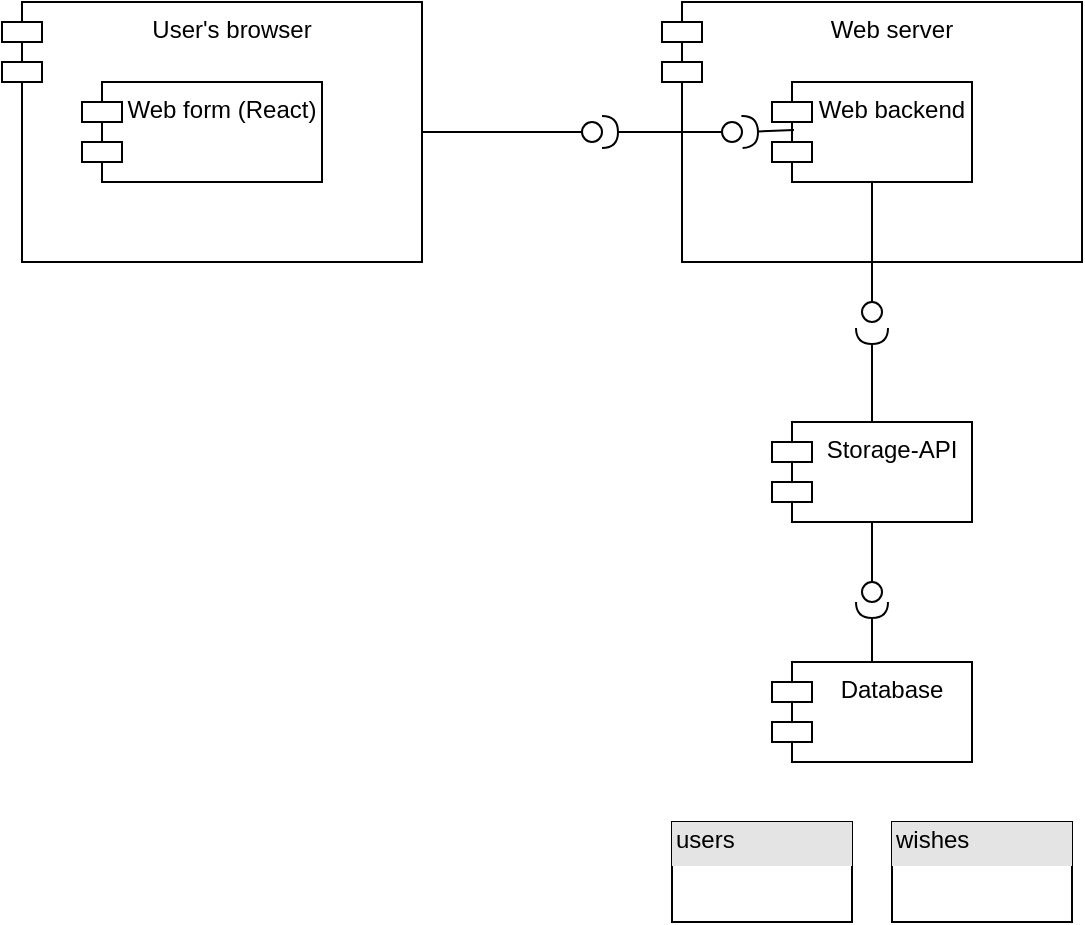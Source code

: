 <mxfile version="14.6.11" type="github">
  <diagram name="Page-1" id="5f0bae14-7c28-e335-631c-24af17079c00">
    <mxGraphModel dx="640" dy="660" grid="1" gridSize="10" guides="1" tooltips="1" connect="1" arrows="1" fold="1" page="1" pageScale="1" pageWidth="1100" pageHeight="850" background="#ffffff" math="0" shadow="0">
      <root>
        <mxCell id="0" />
        <mxCell id="1" parent="0" />
        <mxCell id="5gdE1bRl6CsMhmlNMG4k-2" value="Database" style="shape=module;align=left;spacingLeft=20;align=center;verticalAlign=top;" vertex="1" parent="1">
          <mxGeometry x="405" y="440" width="100" height="50" as="geometry" />
        </mxCell>
        <mxCell id="5gdE1bRl6CsMhmlNMG4k-3" value="Storage-API" style="shape=module;align=left;spacingLeft=20;align=center;verticalAlign=top;" vertex="1" parent="1">
          <mxGeometry x="405" y="320" width="100" height="50" as="geometry" />
        </mxCell>
        <mxCell id="5gdE1bRl6CsMhmlNMG4k-8" value="" style="group" vertex="1" connectable="0" parent="1">
          <mxGeometry x="20" y="110" width="210" height="130" as="geometry" />
        </mxCell>
        <mxCell id="5gdE1bRl6CsMhmlNMG4k-4" value="User&#39;s browser" style="shape=module;align=left;spacingLeft=20;align=center;verticalAlign=top;" vertex="1" parent="5gdE1bRl6CsMhmlNMG4k-8">
          <mxGeometry width="210" height="130" as="geometry" />
        </mxCell>
        <mxCell id="5gdE1bRl6CsMhmlNMG4k-1" value="Web form (React)" style="shape=module;align=left;spacingLeft=20;align=center;verticalAlign=top;" vertex="1" parent="5gdE1bRl6CsMhmlNMG4k-8">
          <mxGeometry x="40" y="40" width="120" height="50" as="geometry" />
        </mxCell>
        <mxCell id="5gdE1bRl6CsMhmlNMG4k-9" value="" style="group" vertex="1" connectable="0" parent="1">
          <mxGeometry x="350" y="110" width="210" height="130" as="geometry" />
        </mxCell>
        <mxCell id="5gdE1bRl6CsMhmlNMG4k-6" value="Web server" style="shape=module;align=left;spacingLeft=20;align=center;verticalAlign=top;" vertex="1" parent="5gdE1bRl6CsMhmlNMG4k-9">
          <mxGeometry width="210" height="130" as="geometry" />
        </mxCell>
        <mxCell id="5gdE1bRl6CsMhmlNMG4k-7" value="Web backend" style="shape=module;align=left;spacingLeft=20;align=center;verticalAlign=top;" vertex="1" parent="5gdE1bRl6CsMhmlNMG4k-9">
          <mxGeometry x="55" y="40" width="100" height="50" as="geometry" />
        </mxCell>
        <mxCell id="5gdE1bRl6CsMhmlNMG4k-11" value="" style="rounded=0;orthogonalLoop=1;jettySize=auto;html=1;endArrow=none;endFill=0;exitX=1;exitY=0.5;exitDx=0;exitDy=0;startArrow=none;" edge="1" parent="1" source="5gdE1bRl6CsMhmlNMG4k-13">
          <mxGeometry relative="1" as="geometry">
            <mxPoint x="260" y="280" as="sourcePoint" />
            <mxPoint x="320" y="175" as="targetPoint" />
          </mxGeometry>
        </mxCell>
        <mxCell id="5gdE1bRl6CsMhmlNMG4k-12" value="" style="rounded=0;orthogonalLoop=1;jettySize=auto;html=1;endArrow=halfCircle;endFill=0;endSize=6;strokeWidth=1;exitX=0;exitY=0.5;exitDx=10;exitDy=0;exitPerimeter=0;" edge="1" parent="1" source="5gdE1bRl6CsMhmlNMG4k-6">
          <mxGeometry relative="1" as="geometry">
            <mxPoint x="350" y="335" as="sourcePoint" />
            <mxPoint x="320" y="175" as="targetPoint" />
          </mxGeometry>
        </mxCell>
        <mxCell id="5gdE1bRl6CsMhmlNMG4k-13" value="" style="ellipse;whiteSpace=wrap;html=1;fontFamily=Helvetica;fontSize=12;fontColor=#000000;align=center;strokeColor=#000000;fillColor=#ffffff;points=[];aspect=fixed;resizable=0;" vertex="1" parent="1">
          <mxGeometry x="310" y="170" width="10" height="10" as="geometry" />
        </mxCell>
        <mxCell id="5gdE1bRl6CsMhmlNMG4k-14" value="" style="rounded=0;orthogonalLoop=1;jettySize=auto;html=1;endArrow=none;endFill=0;exitX=1;exitY=0.5;exitDx=0;exitDy=0;" edge="1" parent="1" source="5gdE1bRl6CsMhmlNMG4k-4" target="5gdE1bRl6CsMhmlNMG4k-13">
          <mxGeometry relative="1" as="geometry">
            <mxPoint x="230" y="175" as="sourcePoint" />
            <mxPoint x="320" y="175" as="targetPoint" />
          </mxGeometry>
        </mxCell>
        <mxCell id="5gdE1bRl6CsMhmlNMG4k-15" value="" style="rounded=0;orthogonalLoop=1;jettySize=auto;html=1;endArrow=none;endFill=0;exitX=0;exitY=0.5;exitDx=10;exitDy=0;exitPerimeter=0;" edge="1" target="5gdE1bRl6CsMhmlNMG4k-17" parent="1" source="5gdE1bRl6CsMhmlNMG4k-6">
          <mxGeometry relative="1" as="geometry">
            <mxPoint x="310" y="335" as="sourcePoint" />
          </mxGeometry>
        </mxCell>
        <mxCell id="5gdE1bRl6CsMhmlNMG4k-17" value="" style="ellipse;whiteSpace=wrap;html=1;fontFamily=Helvetica;fontSize=12;fontColor=#000000;align=center;strokeColor=#000000;fillColor=#ffffff;points=[];aspect=fixed;resizable=0;" vertex="1" parent="1">
          <mxGeometry x="380" y="170" width="10" height="10" as="geometry" />
        </mxCell>
        <mxCell id="5gdE1bRl6CsMhmlNMG4k-16" value="" style="rounded=0;orthogonalLoop=1;jettySize=auto;html=1;endArrow=halfCircle;endFill=0;endSize=6;strokeWidth=1;exitX=0.11;exitY=0.48;exitDx=0;exitDy=0;exitPerimeter=0;entryX=1;entryY=0.5;entryDx=0;entryDy=0;entryPerimeter=0;" edge="1" target="5gdE1bRl6CsMhmlNMG4k-17" parent="1" source="5gdE1bRl6CsMhmlNMG4k-7">
          <mxGeometry relative="1" as="geometry">
            <mxPoint x="350" y="335" as="sourcePoint" />
            <mxPoint x="380" y="177" as="targetPoint" />
          </mxGeometry>
        </mxCell>
        <mxCell id="5gdE1bRl6CsMhmlNMG4k-19" value="" style="rounded=0;orthogonalLoop=1;jettySize=auto;html=1;endArrow=halfCircle;endFill=0;endSize=6;strokeWidth=1;exitX=0.5;exitY=0;exitDx=0;exitDy=0;startArrow=none;" edge="1" parent="1" source="5gdE1bRl6CsMhmlNMG4k-3">
          <mxGeometry relative="1" as="geometry">
            <mxPoint x="350" y="335" as="sourcePoint" />
            <mxPoint x="455" y="273" as="targetPoint" />
          </mxGeometry>
        </mxCell>
        <mxCell id="5gdE1bRl6CsMhmlNMG4k-20" value="" style="ellipse;whiteSpace=wrap;html=1;fontFamily=Helvetica;fontSize=12;fontColor=#000000;align=center;strokeColor=#000000;fillColor=#ffffff;points=[];aspect=fixed;resizable=0;" vertex="1" parent="1">
          <mxGeometry x="450" y="260" width="10" height="10" as="geometry" />
        </mxCell>
        <mxCell id="5gdE1bRl6CsMhmlNMG4k-22" value="" style="rounded=0;orthogonalLoop=1;jettySize=auto;html=1;endArrow=none;endFill=0;endSize=6;strokeWidth=1;exitX=0.5;exitY=1;exitDx=0;exitDy=0;" edge="1" parent="1" source="5gdE1bRl6CsMhmlNMG4k-7" target="5gdE1bRl6CsMhmlNMG4k-20">
          <mxGeometry relative="1" as="geometry">
            <mxPoint x="455" y="320" as="sourcePoint" />
            <mxPoint x="455" y="280" as="targetPoint" />
          </mxGeometry>
        </mxCell>
        <mxCell id="5gdE1bRl6CsMhmlNMG4k-24" value="" style="rounded=0;orthogonalLoop=1;jettySize=auto;html=1;endArrow=none;endFill=0;exitX=0.5;exitY=1;exitDx=0;exitDy=0;" edge="1" parent="1" source="5gdE1bRl6CsMhmlNMG4k-3">
          <mxGeometry relative="1" as="geometry">
            <mxPoint x="310" y="335" as="sourcePoint" />
            <mxPoint x="455" y="400" as="targetPoint" />
          </mxGeometry>
        </mxCell>
        <mxCell id="5gdE1bRl6CsMhmlNMG4k-25" value="" style="rounded=0;orthogonalLoop=1;jettySize=auto;html=1;endArrow=halfCircle;endFill=0;endSize=6;strokeWidth=1;exitX=0.5;exitY=0;exitDx=0;exitDy=0;" edge="1" parent="1" source="5gdE1bRl6CsMhmlNMG4k-2">
          <mxGeometry relative="1" as="geometry">
            <mxPoint x="350" y="335" as="sourcePoint" />
            <mxPoint x="455" y="410" as="targetPoint" />
          </mxGeometry>
        </mxCell>
        <mxCell id="5gdE1bRl6CsMhmlNMG4k-26" value="" style="ellipse;whiteSpace=wrap;html=1;fontFamily=Helvetica;fontSize=12;fontColor=#000000;align=center;strokeColor=#000000;fillColor=#ffffff;points=[];aspect=fixed;resizable=0;" vertex="1" parent="1">
          <mxGeometry x="450" y="400" width="10" height="10" as="geometry" />
        </mxCell>
        <mxCell id="5gdE1bRl6CsMhmlNMG4k-27" value="&lt;div style=&quot;box-sizing: border-box ; width: 100% ; background: #e4e4e4 ; padding: 2px&quot;&gt;users&lt;/div&gt;&lt;div style=&quot;box-sizing: border-box ; width: 100% ; background: #e4e4e4 ; padding: 2px&quot;&gt;&lt;table style=&quot;width: 100% ; font-size: 1em&quot; cellpadding=&quot;2&quot; cellspacing=&quot;0&quot;&gt;&lt;tbody&gt;&lt;/tbody&gt;&lt;/table&gt;&lt;/div&gt;" style="verticalAlign=top;align=left;overflow=fill;html=1;" vertex="1" parent="1">
          <mxGeometry x="355" y="520" width="90" height="50" as="geometry" />
        </mxCell>
        <mxCell id="5gdE1bRl6CsMhmlNMG4k-28" value="&lt;div style=&quot;box-sizing: border-box ; width: 100% ; background: #e4e4e4 ; padding: 2px&quot;&gt;wishes&lt;/div&gt;&lt;div style=&quot;box-sizing: border-box ; width: 100% ; background: #e4e4e4 ; padding: 2px&quot;&gt;&lt;table style=&quot;width: 100% ; font-size: 1em&quot; cellpadding=&quot;2&quot; cellspacing=&quot;0&quot;&gt;&lt;tbody&gt;&lt;/tbody&gt;&lt;/table&gt;&lt;/div&gt;" style="verticalAlign=top;align=left;overflow=fill;html=1;" vertex="1" parent="1">
          <mxGeometry x="465" y="520" width="90" height="50" as="geometry" />
        </mxCell>
      </root>
    </mxGraphModel>
  </diagram>
</mxfile>
